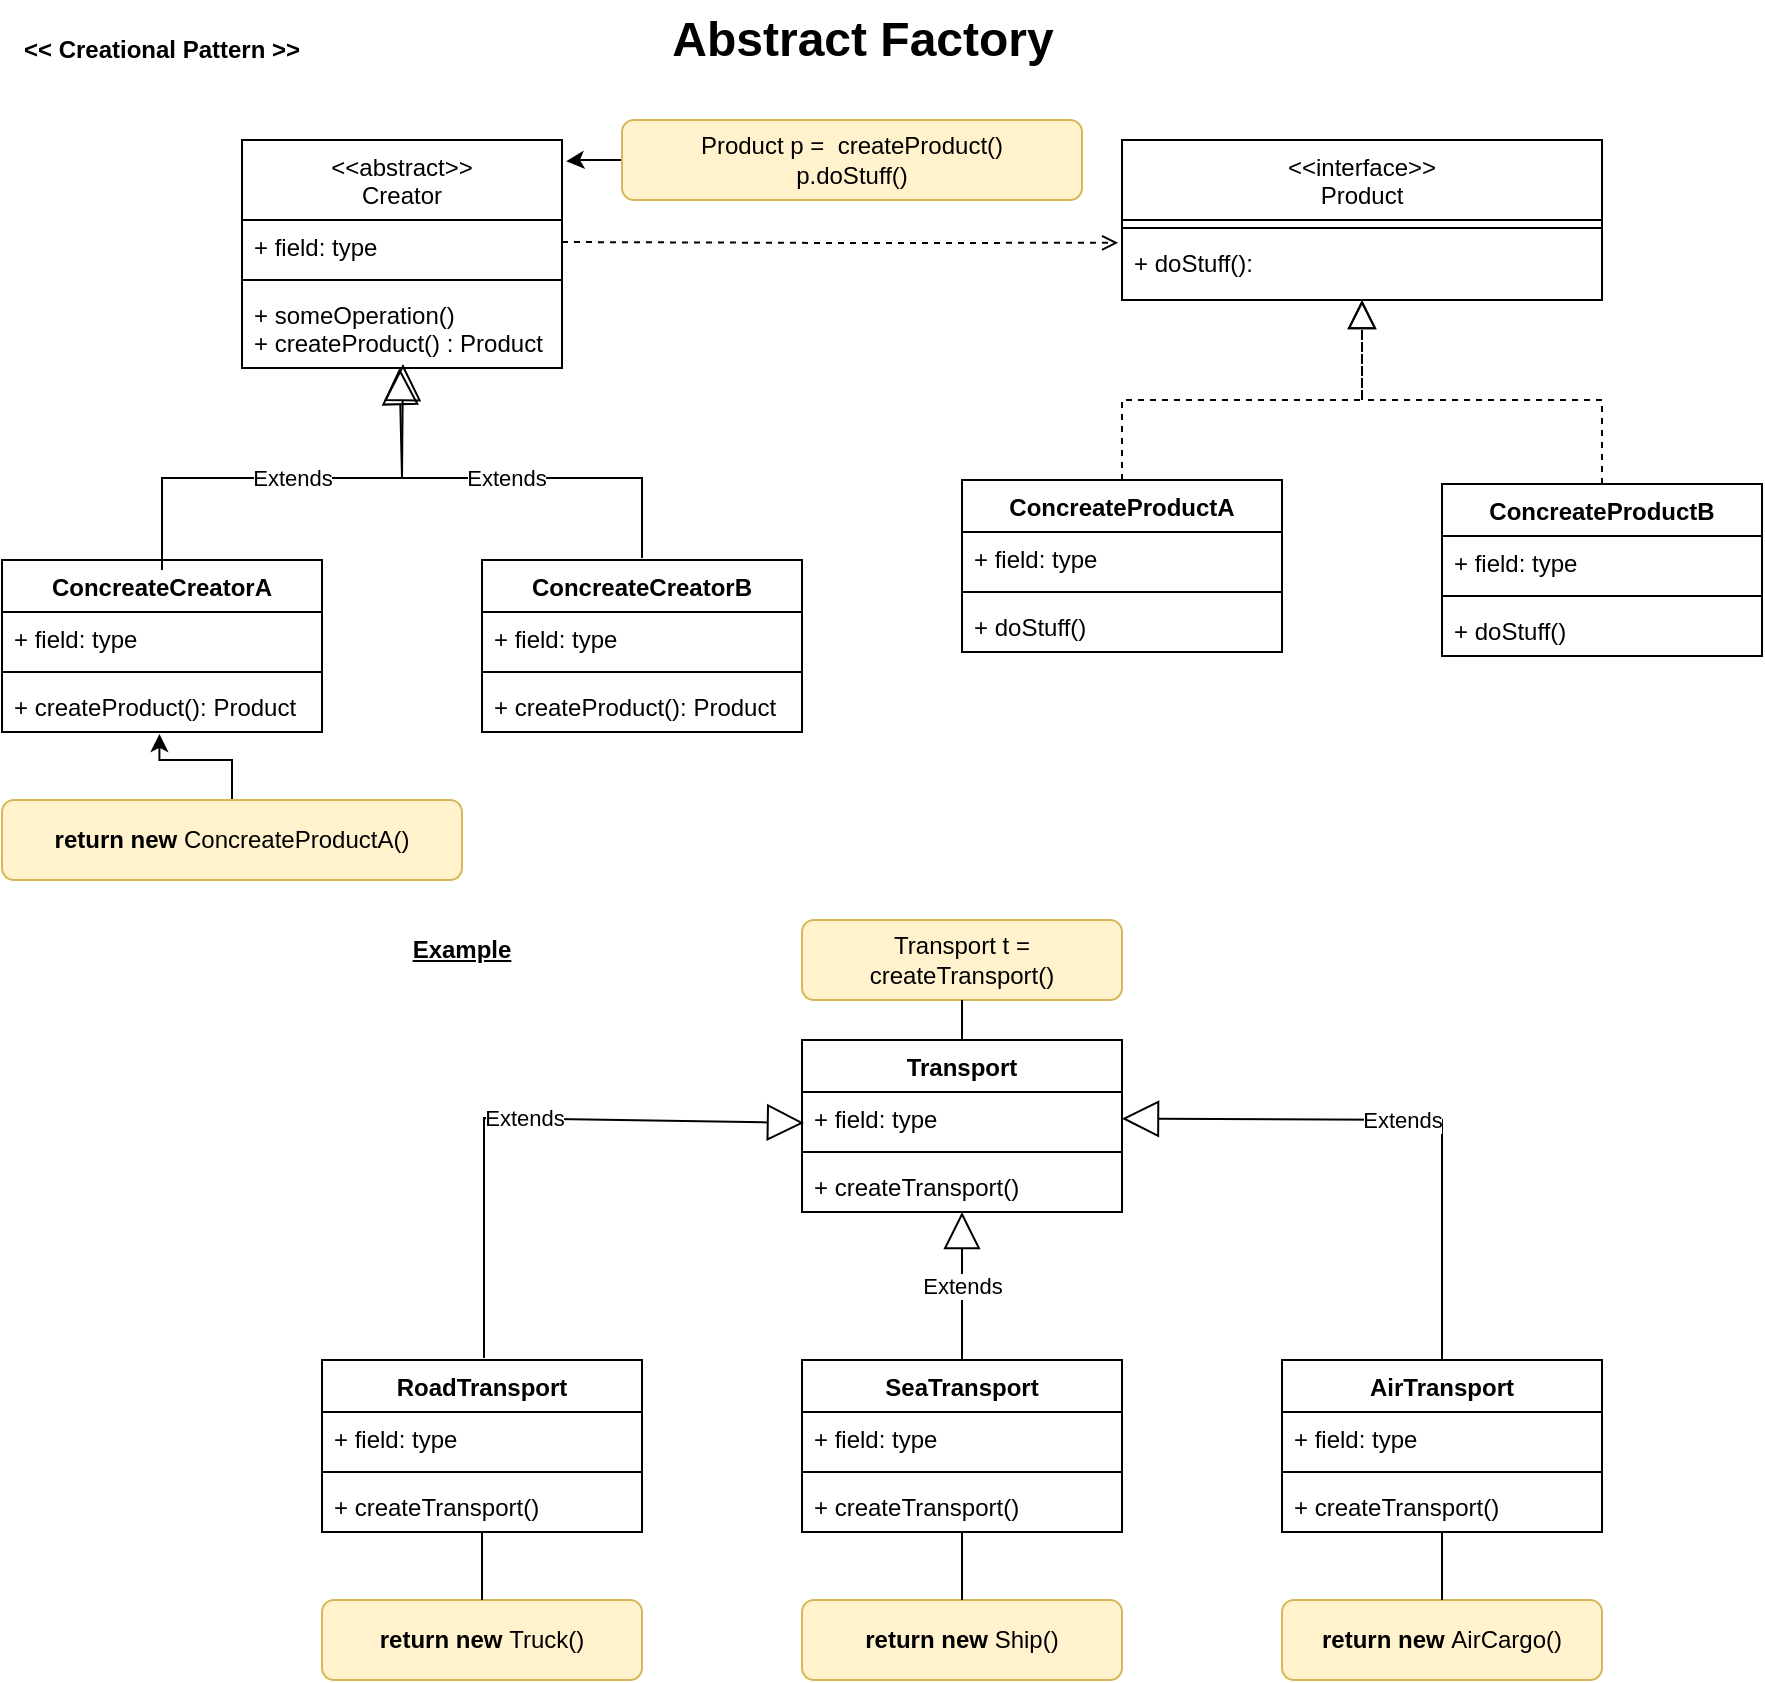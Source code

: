 <mxfile compressed="true" version="20.2.5" type="github"><diagram id="C5RBs43oDa-KdzZeNtuy" name="Page-1"><mxGraphModel dx="1038" dy="571" grid="1" gridSize="10" guides="1" tooltips="1" connect="1" arrows="1" fold="1" page="1" pageScale="1" pageWidth="827" pageHeight="1169" math="0" shadow="0"><root><object label="" doStuff="" id="WIyWlLk6GJQsqaUBKTNV-0"><mxCell/></object><mxCell id="WIyWlLk6GJQsqaUBKTNV-1" parent="WIyWlLk6GJQsqaUBKTNV-0"/><mxCell id="YsifBy8PywC1y6vnwY9C-1" value="&lt;&lt;abstract&gt;&gt;&#10;Creator" style="swimlane;fontStyle=0;align=center;verticalAlign=top;childLayout=stackLayout;horizontal=1;startSize=40;horizontalStack=0;resizeParent=1;resizeParentMax=0;resizeLast=0;collapsible=1;marginBottom=0;" parent="WIyWlLk6GJQsqaUBKTNV-1" vertex="1"><mxGeometry x="160" y="70" width="160" height="114" as="geometry"/></mxCell><mxCell id="YsifBy8PywC1y6vnwY9C-2" value="+ field: type" style="text;strokeColor=none;fillColor=none;align=left;verticalAlign=top;spacingLeft=4;spacingRight=4;overflow=hidden;rotatable=0;points=[[0,0.5],[1,0.5]];portConstraint=eastwest;" parent="YsifBy8PywC1y6vnwY9C-1" vertex="1"><mxGeometry y="40" width="160" height="26" as="geometry"/></mxCell><mxCell id="YsifBy8PywC1y6vnwY9C-3" value="" style="line;strokeWidth=1;fillColor=none;align=left;verticalAlign=middle;spacingTop=-1;spacingLeft=3;spacingRight=3;rotatable=0;labelPosition=right;points=[];portConstraint=eastwest;" parent="YsifBy8PywC1y6vnwY9C-1" vertex="1"><mxGeometry y="66" width="160" height="8" as="geometry"/></mxCell><mxCell id="YsifBy8PywC1y6vnwY9C-4" value="+ someOperation()&#10;+ createProduct() : Product" style="text;strokeColor=none;fillColor=none;align=left;verticalAlign=top;spacingLeft=4;spacingRight=4;overflow=hidden;rotatable=0;points=[[0,0.5],[1,0.5]];portConstraint=eastwest;" parent="YsifBy8PywC1y6vnwY9C-1" vertex="1"><mxGeometry y="74" width="160" height="40" as="geometry"/></mxCell><mxCell id="YsifBy8PywC1y6vnwY9C-5" value="ConcreateCreatorA" style="swimlane;fontStyle=1;align=center;verticalAlign=top;childLayout=stackLayout;horizontal=1;startSize=26;horizontalStack=0;resizeParent=1;resizeParentMax=0;resizeLast=0;collapsible=1;marginBottom=0;" parent="WIyWlLk6GJQsqaUBKTNV-1" vertex="1"><mxGeometry x="40" y="280" width="160" height="86" as="geometry"/></mxCell><mxCell id="YsifBy8PywC1y6vnwY9C-6" value="+ field: type" style="text;strokeColor=none;fillColor=none;align=left;verticalAlign=top;spacingLeft=4;spacingRight=4;overflow=hidden;rotatable=0;points=[[0,0.5],[1,0.5]];portConstraint=eastwest;" parent="YsifBy8PywC1y6vnwY9C-5" vertex="1"><mxGeometry y="26" width="160" height="26" as="geometry"/></mxCell><mxCell id="YsifBy8PywC1y6vnwY9C-7" value="" style="line;strokeWidth=1;fillColor=none;align=left;verticalAlign=middle;spacingTop=-1;spacingLeft=3;spacingRight=3;rotatable=0;labelPosition=right;points=[];portConstraint=eastwest;" parent="YsifBy8PywC1y6vnwY9C-5" vertex="1"><mxGeometry y="52" width="160" height="8" as="geometry"/></mxCell><mxCell id="YsifBy8PywC1y6vnwY9C-8" value="+ createProduct(): Product" style="text;strokeColor=none;fillColor=none;align=left;verticalAlign=top;spacingLeft=4;spacingRight=4;overflow=hidden;rotatable=0;points=[[0,0.5],[1,0.5]];portConstraint=eastwest;" parent="YsifBy8PywC1y6vnwY9C-5" vertex="1"><mxGeometry y="60" width="160" height="26" as="geometry"/></mxCell><mxCell id="YsifBy8PywC1y6vnwY9C-9" value="ConcreateCreatorB" style="swimlane;fontStyle=1;align=center;verticalAlign=top;childLayout=stackLayout;horizontal=1;startSize=26;horizontalStack=0;resizeParent=1;resizeParentMax=0;resizeLast=0;collapsible=1;marginBottom=0;" parent="WIyWlLk6GJQsqaUBKTNV-1" vertex="1"><mxGeometry x="280" y="280" width="160" height="86" as="geometry"/></mxCell><mxCell id="YsifBy8PywC1y6vnwY9C-10" value="+ field: type" style="text;strokeColor=none;fillColor=none;align=left;verticalAlign=top;spacingLeft=4;spacingRight=4;overflow=hidden;rotatable=0;points=[[0,0.5],[1,0.5]];portConstraint=eastwest;" parent="YsifBy8PywC1y6vnwY9C-9" vertex="1"><mxGeometry y="26" width="160" height="26" as="geometry"/></mxCell><mxCell id="YsifBy8PywC1y6vnwY9C-11" value="" style="line;strokeWidth=1;fillColor=none;align=left;verticalAlign=middle;spacingTop=-1;spacingLeft=3;spacingRight=3;rotatable=0;labelPosition=right;points=[];portConstraint=eastwest;" parent="YsifBy8PywC1y6vnwY9C-9" vertex="1"><mxGeometry y="52" width="160" height="8" as="geometry"/></mxCell><mxCell id="YsifBy8PywC1y6vnwY9C-12" value="+ createProduct(): Product" style="text;strokeColor=none;fillColor=none;align=left;verticalAlign=top;spacingLeft=4;spacingRight=4;overflow=hidden;rotatable=0;points=[[0,0.5],[1,0.5]];portConstraint=eastwest;" parent="YsifBy8PywC1y6vnwY9C-9" vertex="1"><mxGeometry y="60" width="160" height="26" as="geometry"/></mxCell><mxCell id="YsifBy8PywC1y6vnwY9C-13" value="Abstract Factory" style="text;strokeColor=none;fillColor=none;html=1;fontSize=24;fontStyle=1;verticalAlign=middle;align=center;" parent="WIyWlLk6GJQsqaUBKTNV-1" vertex="1"><mxGeometry x="370" width="200" height="40" as="geometry"/></mxCell><mxCell id="YsifBy8PywC1y6vnwY9C-14" value="ConcreateProductA" style="swimlane;fontStyle=1;align=center;verticalAlign=top;childLayout=stackLayout;horizontal=1;startSize=26;horizontalStack=0;resizeParent=1;resizeParentMax=0;resizeLast=0;collapsible=1;marginBottom=0;" parent="WIyWlLk6GJQsqaUBKTNV-1" vertex="1"><mxGeometry x="520" y="240" width="160" height="86" as="geometry"/></mxCell><mxCell id="YsifBy8PywC1y6vnwY9C-15" value="+ field: type" style="text;strokeColor=none;fillColor=none;align=left;verticalAlign=top;spacingLeft=4;spacingRight=4;overflow=hidden;rotatable=0;points=[[0,0.5],[1,0.5]];portConstraint=eastwest;" parent="YsifBy8PywC1y6vnwY9C-14" vertex="1"><mxGeometry y="26" width="160" height="26" as="geometry"/></mxCell><mxCell id="YsifBy8PywC1y6vnwY9C-16" value="" style="line;strokeWidth=1;fillColor=none;align=left;verticalAlign=middle;spacingTop=-1;spacingLeft=3;spacingRight=3;rotatable=0;labelPosition=right;points=[];portConstraint=eastwest;" parent="YsifBy8PywC1y6vnwY9C-14" vertex="1"><mxGeometry y="52" width="160" height="8" as="geometry"/></mxCell><mxCell id="YsifBy8PywC1y6vnwY9C-17" value="+ doStuff()" style="text;strokeColor=none;fillColor=none;align=left;verticalAlign=top;spacingLeft=4;spacingRight=4;overflow=hidden;rotatable=0;points=[[0,0.5],[1,0.5]];portConstraint=eastwest;" parent="YsifBy8PywC1y6vnwY9C-14" vertex="1"><mxGeometry y="60" width="160" height="26" as="geometry"/></mxCell><mxCell id="YsifBy8PywC1y6vnwY9C-18" value="ConcreateProductB" style="swimlane;fontStyle=1;align=center;verticalAlign=top;childLayout=stackLayout;horizontal=1;startSize=26;horizontalStack=0;resizeParent=1;resizeParentMax=0;resizeLast=0;collapsible=1;marginBottom=0;" parent="WIyWlLk6GJQsqaUBKTNV-1" vertex="1"><mxGeometry x="760" y="242" width="160" height="86" as="geometry"/></mxCell><mxCell id="YsifBy8PywC1y6vnwY9C-19" value="+ field: type" style="text;strokeColor=none;fillColor=none;align=left;verticalAlign=top;spacingLeft=4;spacingRight=4;overflow=hidden;rotatable=0;points=[[0,0.5],[1,0.5]];portConstraint=eastwest;" parent="YsifBy8PywC1y6vnwY9C-18" vertex="1"><mxGeometry y="26" width="160" height="26" as="geometry"/></mxCell><mxCell id="YsifBy8PywC1y6vnwY9C-20" value="" style="line;strokeWidth=1;fillColor=none;align=left;verticalAlign=middle;spacingTop=-1;spacingLeft=3;spacingRight=3;rotatable=0;labelPosition=right;points=[];portConstraint=eastwest;" parent="YsifBy8PywC1y6vnwY9C-18" vertex="1"><mxGeometry y="52" width="160" height="8" as="geometry"/></mxCell><mxCell id="YsifBy8PywC1y6vnwY9C-21" value="+ doStuff()" style="text;strokeColor=none;fillColor=none;align=left;verticalAlign=top;spacingLeft=4;spacingRight=4;overflow=hidden;rotatable=0;points=[[0,0.5],[1,0.5]];portConstraint=eastwest;" parent="YsifBy8PywC1y6vnwY9C-18" vertex="1"><mxGeometry y="60" width="160" height="26" as="geometry"/></mxCell><mxCell id="YsifBy8PywC1y6vnwY9C-22" value="&lt;&lt;interface&gt;&gt;&#10;Product" style="swimlane;fontStyle=0;align=center;verticalAlign=top;childLayout=stackLayout;horizontal=1;startSize=40;horizontalStack=0;resizeParent=1;resizeParentMax=0;resizeLast=0;collapsible=1;marginBottom=0;" parent="WIyWlLk6GJQsqaUBKTNV-1" vertex="1"><mxGeometry x="600" y="70" width="240" height="80" as="geometry"/></mxCell><mxCell id="YsifBy8PywC1y6vnwY9C-24" value="" style="line;strokeWidth=1;fillColor=none;align=left;verticalAlign=middle;spacingTop=-1;spacingLeft=3;spacingRight=3;rotatable=0;labelPosition=right;points=[];portConstraint=eastwest;" parent="YsifBy8PywC1y6vnwY9C-22" vertex="1"><mxGeometry y="40" width="240" height="8" as="geometry"/></mxCell><mxCell id="YsifBy8PywC1y6vnwY9C-25" value="+ doStuff(): " style="text;strokeColor=none;fillColor=none;align=left;verticalAlign=top;spacingLeft=4;spacingRight=4;overflow=hidden;rotatable=0;points=[[0,0.5],[1,0.5]];portConstraint=eastwest;" parent="YsifBy8PywC1y6vnwY9C-22" vertex="1"><mxGeometry y="48" width="240" height="32" as="geometry"/></mxCell><mxCell id="YsifBy8PywC1y6vnwY9C-26" value="" style="endArrow=block;dashed=1;endFill=0;endSize=12;html=1;rounded=0;exitX=0.5;exitY=0;exitDx=0;exitDy=0;" parent="WIyWlLk6GJQsqaUBKTNV-1" source="YsifBy8PywC1y6vnwY9C-14" edge="1"><mxGeometry width="160" relative="1" as="geometry"><mxPoint x="580" y="210" as="sourcePoint"/><mxPoint x="720" y="150" as="targetPoint"/><Array as="points"><mxPoint x="600" y="200"/><mxPoint x="720" y="200"/></Array></mxGeometry></mxCell><mxCell id="YsifBy8PywC1y6vnwY9C-27" value="" style="endArrow=block;dashed=1;endFill=0;endSize=12;html=1;rounded=0;exitX=0.5;exitY=0;exitDx=0;exitDy=0;" parent="WIyWlLk6GJQsqaUBKTNV-1" source="YsifBy8PywC1y6vnwY9C-18" edge="1"><mxGeometry width="160" relative="1" as="geometry"><mxPoint x="610" y="250" as="sourcePoint"/><mxPoint x="720" y="150" as="targetPoint"/><Array as="points"><mxPoint x="840" y="200"/><mxPoint x="800" y="200"/><mxPoint x="720" y="200"/></Array></mxGeometry></mxCell><mxCell id="YsifBy8PywC1y6vnwY9C-36" style="edgeStyle=orthogonalEdgeStyle;rounded=0;orthogonalLoop=1;jettySize=auto;html=1;entryX=0.492;entryY=1.038;entryDx=0;entryDy=0;entryPerimeter=0;" parent="WIyWlLk6GJQsqaUBKTNV-1" source="YsifBy8PywC1y6vnwY9C-28" target="YsifBy8PywC1y6vnwY9C-8" edge="1"><mxGeometry relative="1" as="geometry"/></mxCell><mxCell id="YsifBy8PywC1y6vnwY9C-28" value="&lt;b&gt;return new &lt;/b&gt;ConcreateProductA()" style="text;html=1;align=center;verticalAlign=middle;whiteSpace=wrap;rounded=1;sketch=0;shadow=0;fillColor=#fff2cc;strokeColor=#d6b656;" parent="WIyWlLk6GJQsqaUBKTNV-1" vertex="1"><mxGeometry x="40" y="400" width="230" height="40" as="geometry"/></mxCell><mxCell id="YsifBy8PywC1y6vnwY9C-29" value="&amp;lt;&amp;lt; Creational Pattern &amp;gt;&amp;gt;" style="text;html=1;strokeColor=none;fillColor=none;align=center;verticalAlign=middle;whiteSpace=wrap;rounded=0;fontStyle=1" parent="WIyWlLk6GJQsqaUBKTNV-1" vertex="1"><mxGeometry x="40" y="10" width="160" height="30" as="geometry"/></mxCell><mxCell id="YsifBy8PywC1y6vnwY9C-30" value="Extends" style="endArrow=block;endSize=16;endFill=0;html=1;rounded=0;exitX=0.5;exitY=0;exitDx=0;exitDy=0;entryX=0.492;entryY=0.975;entryDx=0;entryDy=0;entryPerimeter=0;" parent="WIyWlLk6GJQsqaUBKTNV-1" edge="1"><mxGeometry width="160" relative="1" as="geometry"><mxPoint x="120" y="285" as="sourcePoint"/><mxPoint x="238.72" y="184" as="targetPoint"/><Array as="points"><mxPoint x="120" y="239"/><mxPoint x="240" y="239"/></Array></mxGeometry></mxCell><mxCell id="YsifBy8PywC1y6vnwY9C-34" value="Extends" style="endArrow=block;endSize=16;endFill=0;html=1;rounded=0;entryX=0.503;entryY=0.975;entryDx=0;entryDy=0;entryPerimeter=0;exitX=0.5;exitY=0;exitDx=0;exitDy=0;" parent="WIyWlLk6GJQsqaUBKTNV-1" edge="1"><mxGeometry width="160" relative="1" as="geometry"><mxPoint x="360" y="279" as="sourcePoint"/><mxPoint x="240.48" y="182" as="targetPoint"/><Array as="points"><mxPoint x="360" y="239"/><mxPoint x="240" y="239"/></Array></mxGeometry></mxCell><mxCell id="YsifBy8PywC1y6vnwY9C-42" style="edgeStyle=orthogonalEdgeStyle;rounded=0;orthogonalLoop=1;jettySize=auto;html=1;entryX=1.013;entryY=0.093;entryDx=0;entryDy=0;entryPerimeter=0;" parent="WIyWlLk6GJQsqaUBKTNV-1" source="YsifBy8PywC1y6vnwY9C-37" target="YsifBy8PywC1y6vnwY9C-1" edge="1"><mxGeometry relative="1" as="geometry"><Array as="points"><mxPoint x="465" y="80"/><mxPoint x="330" y="80"/><mxPoint x="330" y="81"/></Array></mxGeometry></mxCell><mxCell id="YsifBy8PywC1y6vnwY9C-37" value="Product p =&amp;nbsp;&amp;nbsp;createProduct()&lt;br&gt;p.doStuff()" style="text;html=1;align=center;verticalAlign=middle;whiteSpace=wrap;rounded=1;sketch=0;shadow=0;fillColor=#fff2cc;strokeColor=#d6b656;" parent="WIyWlLk6GJQsqaUBKTNV-1" vertex="1"><mxGeometry x="350" y="60" width="230" height="40" as="geometry"/></mxCell><mxCell id="YsifBy8PywC1y6vnwY9C-43" value="Transport" style="swimlane;fontStyle=1;align=center;verticalAlign=top;childLayout=stackLayout;horizontal=1;startSize=26;horizontalStack=0;resizeParent=1;resizeParentMax=0;resizeLast=0;collapsible=1;marginBottom=0;rounded=0;shadow=0;sketch=0;strokeColor=default;fillColor=default;swimlaneLine=1;" parent="WIyWlLk6GJQsqaUBKTNV-1" vertex="1"><mxGeometry x="440" y="520" width="160" height="86" as="geometry"/></mxCell><mxCell id="YsifBy8PywC1y6vnwY9C-44" value="+ field: type" style="text;strokeColor=none;fillColor=none;align=left;verticalAlign=top;spacingLeft=4;spacingRight=4;overflow=hidden;rotatable=0;points=[[0,0.5],[1,0.5]];portConstraint=eastwest;rounded=1;shadow=0;sketch=0;" parent="YsifBy8PywC1y6vnwY9C-43" vertex="1"><mxGeometry y="26" width="160" height="26" as="geometry"/></mxCell><mxCell id="YsifBy8PywC1y6vnwY9C-45" value="" style="line;strokeWidth=1;fillColor=none;align=left;verticalAlign=middle;spacingTop=-1;spacingLeft=3;spacingRight=3;rotatable=0;labelPosition=right;points=[];portConstraint=eastwest;rounded=1;shadow=0;sketch=0;" parent="YsifBy8PywC1y6vnwY9C-43" vertex="1"><mxGeometry y="52" width="160" height="8" as="geometry"/></mxCell><mxCell id="YsifBy8PywC1y6vnwY9C-46" value="+ createTransport()" style="text;strokeColor=none;fillColor=none;align=left;verticalAlign=top;spacingLeft=4;spacingRight=4;overflow=hidden;rotatable=0;points=[[0,0.5],[1,0.5]];portConstraint=eastwest;rounded=1;shadow=0;sketch=0;" parent="YsifBy8PywC1y6vnwY9C-43" vertex="1"><mxGeometry y="60" width="160" height="26" as="geometry"/></mxCell><mxCell id="YsifBy8PywC1y6vnwY9C-47" value="&lt;u&gt;Example&lt;/u&gt;" style="text;html=1;strokeColor=none;fillColor=none;align=center;verticalAlign=middle;whiteSpace=wrap;rounded=0;shadow=0;sketch=0;fontStyle=1" parent="WIyWlLk6GJQsqaUBKTNV-1" vertex="1"><mxGeometry x="240" y="460" width="60" height="30" as="geometry"/></mxCell><mxCell id="YsifBy8PywC1y6vnwY9C-49" value="RoadTransport" style="swimlane;fontStyle=1;align=center;verticalAlign=top;childLayout=stackLayout;horizontal=1;startSize=26;horizontalStack=0;resizeParent=1;resizeParentMax=0;resizeLast=0;collapsible=1;marginBottom=0;rounded=0;shadow=0;sketch=0;strokeColor=default;fillColor=default;swimlaneLine=1;" parent="WIyWlLk6GJQsqaUBKTNV-1" vertex="1"><mxGeometry x="200" y="680" width="160" height="86" as="geometry"/></mxCell><mxCell id="YsifBy8PywC1y6vnwY9C-50" value="+ field: type" style="text;strokeColor=none;fillColor=none;align=left;verticalAlign=top;spacingLeft=4;spacingRight=4;overflow=hidden;rotatable=0;points=[[0,0.5],[1,0.5]];portConstraint=eastwest;rounded=1;shadow=0;sketch=0;" parent="YsifBy8PywC1y6vnwY9C-49" vertex="1"><mxGeometry y="26" width="160" height="26" as="geometry"/></mxCell><mxCell id="YsifBy8PywC1y6vnwY9C-51" value="" style="line;strokeWidth=1;fillColor=none;align=left;verticalAlign=middle;spacingTop=-1;spacingLeft=3;spacingRight=3;rotatable=0;labelPosition=right;points=[];portConstraint=eastwest;rounded=1;shadow=0;sketch=0;" parent="YsifBy8PywC1y6vnwY9C-49" vertex="1"><mxGeometry y="52" width="160" height="8" as="geometry"/></mxCell><mxCell id="YsifBy8PywC1y6vnwY9C-52" value="+ createTransport()" style="text;strokeColor=none;fillColor=none;align=left;verticalAlign=top;spacingLeft=4;spacingRight=4;overflow=hidden;rotatable=0;points=[[0,0.5],[1,0.5]];portConstraint=eastwest;rounded=1;shadow=0;sketch=0;" parent="YsifBy8PywC1y6vnwY9C-49" vertex="1"><mxGeometry y="60" width="160" height="26" as="geometry"/></mxCell><mxCell id="YsifBy8PywC1y6vnwY9C-53" value="SeaTransport" style="swimlane;fontStyle=1;align=center;verticalAlign=top;childLayout=stackLayout;horizontal=1;startSize=26;horizontalStack=0;resizeParent=1;resizeParentMax=0;resizeLast=0;collapsible=1;marginBottom=0;rounded=0;shadow=0;sketch=0;strokeColor=default;fillColor=default;swimlaneLine=1;" parent="WIyWlLk6GJQsqaUBKTNV-1" vertex="1"><mxGeometry x="440" y="680" width="160" height="86" as="geometry"/></mxCell><mxCell id="YsifBy8PywC1y6vnwY9C-71" value="Extends" style="endArrow=block;endSize=16;endFill=0;html=1;rounded=0;" parent="YsifBy8PywC1y6vnwY9C-53" target="YsifBy8PywC1y6vnwY9C-46" edge="1"><mxGeometry width="160" relative="1" as="geometry"><mxPoint x="80" as="sourcePoint"/><mxPoint x="240" as="targetPoint"/></mxGeometry></mxCell><mxCell id="YsifBy8PywC1y6vnwY9C-54" value="+ field: type" style="text;strokeColor=none;fillColor=none;align=left;verticalAlign=top;spacingLeft=4;spacingRight=4;overflow=hidden;rotatable=0;points=[[0,0.5],[1,0.5]];portConstraint=eastwest;rounded=1;shadow=0;sketch=0;" parent="YsifBy8PywC1y6vnwY9C-53" vertex="1"><mxGeometry y="26" width="160" height="26" as="geometry"/></mxCell><mxCell id="YsifBy8PywC1y6vnwY9C-55" value="" style="line;strokeWidth=1;fillColor=none;align=left;verticalAlign=middle;spacingTop=-1;spacingLeft=3;spacingRight=3;rotatable=0;labelPosition=right;points=[];portConstraint=eastwest;rounded=1;shadow=0;sketch=0;" parent="YsifBy8PywC1y6vnwY9C-53" vertex="1"><mxGeometry y="52" width="160" height="8" as="geometry"/></mxCell><mxCell id="YsifBy8PywC1y6vnwY9C-56" value="+ createTransport()" style="text;strokeColor=none;fillColor=none;align=left;verticalAlign=top;spacingLeft=4;spacingRight=4;overflow=hidden;rotatable=0;points=[[0,0.5],[1,0.5]];portConstraint=eastwest;rounded=1;shadow=0;sketch=0;" parent="YsifBy8PywC1y6vnwY9C-53" vertex="1"><mxGeometry y="60" width="160" height="26" as="geometry"/></mxCell><mxCell id="YsifBy8PywC1y6vnwY9C-57" value="AirTransport" style="swimlane;fontStyle=1;align=center;verticalAlign=top;childLayout=stackLayout;horizontal=1;startSize=26;horizontalStack=0;resizeParent=1;resizeParentMax=0;resizeLast=0;collapsible=1;marginBottom=0;rounded=0;shadow=0;sketch=0;strokeColor=default;fillColor=default;swimlaneLine=1;" parent="WIyWlLk6GJQsqaUBKTNV-1" vertex="1"><mxGeometry x="680" y="680" width="160" height="86" as="geometry"/></mxCell><mxCell id="YsifBy8PywC1y6vnwY9C-58" value="+ field: type" style="text;strokeColor=none;fillColor=none;align=left;verticalAlign=top;spacingLeft=4;spacingRight=4;overflow=hidden;rotatable=0;points=[[0,0.5],[1,0.5]];portConstraint=eastwest;rounded=1;shadow=0;sketch=0;" parent="YsifBy8PywC1y6vnwY9C-57" vertex="1"><mxGeometry y="26" width="160" height="26" as="geometry"/></mxCell><mxCell id="YsifBy8PywC1y6vnwY9C-59" value="" style="line;strokeWidth=1;fillColor=none;align=left;verticalAlign=middle;spacingTop=-1;spacingLeft=3;spacingRight=3;rotatable=0;labelPosition=right;points=[];portConstraint=eastwest;rounded=1;shadow=0;sketch=0;" parent="YsifBy8PywC1y6vnwY9C-57" vertex="1"><mxGeometry y="52" width="160" height="8" as="geometry"/></mxCell><mxCell id="YsifBy8PywC1y6vnwY9C-60" value="+ createTransport()" style="text;strokeColor=none;fillColor=none;align=left;verticalAlign=top;spacingLeft=4;spacingRight=4;overflow=hidden;rotatable=0;points=[[0,0.5],[1,0.5]];portConstraint=eastwest;rounded=1;shadow=0;sketch=0;" parent="YsifBy8PywC1y6vnwY9C-57" vertex="1"><mxGeometry y="60" width="160" height="26" as="geometry"/></mxCell><mxCell id="YsifBy8PywC1y6vnwY9C-61" value="&lt;b&gt;return new &lt;/b&gt;Truck()" style="text;html=1;align=center;verticalAlign=middle;whiteSpace=wrap;rounded=1;sketch=0;shadow=0;fillColor=#fff2cc;strokeColor=#d6b656;" parent="WIyWlLk6GJQsqaUBKTNV-1" vertex="1"><mxGeometry x="200" y="800" width="160" height="40" as="geometry"/></mxCell><mxCell id="YsifBy8PywC1y6vnwY9C-62" value="" style="endArrow=none;html=1;rounded=0;exitX=0.5;exitY=0;exitDx=0;exitDy=0;" parent="WIyWlLk6GJQsqaUBKTNV-1" source="YsifBy8PywC1y6vnwY9C-61" target="YsifBy8PywC1y6vnwY9C-52" edge="1"><mxGeometry width="50" height="50" relative="1" as="geometry"><mxPoint x="270" y="820" as="sourcePoint"/><mxPoint x="320" y="770" as="targetPoint"/></mxGeometry></mxCell><mxCell id="YsifBy8PywC1y6vnwY9C-65" value="&lt;b&gt;return new &lt;/b&gt;Ship()" style="text;html=1;align=center;verticalAlign=middle;whiteSpace=wrap;rounded=1;sketch=0;shadow=0;fillColor=#fff2cc;strokeColor=#d6b656;" parent="WIyWlLk6GJQsqaUBKTNV-1" vertex="1"><mxGeometry x="440" y="800" width="160" height="40" as="geometry"/></mxCell><mxCell id="YsifBy8PywC1y6vnwY9C-66" value="" style="endArrow=none;html=1;rounded=0;exitX=0.5;exitY=0;exitDx=0;exitDy=0;" parent="WIyWlLk6GJQsqaUBKTNV-1" source="YsifBy8PywC1y6vnwY9C-65" target="YsifBy8PywC1y6vnwY9C-56" edge="1"><mxGeometry width="50" height="50" relative="1" as="geometry"><mxPoint x="280" y="830" as="sourcePoint"/><mxPoint x="520" y="770" as="targetPoint"/></mxGeometry></mxCell><mxCell id="YsifBy8PywC1y6vnwY9C-67" value="&lt;b&gt;return new &lt;/b&gt;AirCargo()" style="text;html=1;align=center;verticalAlign=middle;whiteSpace=wrap;rounded=1;sketch=0;shadow=0;fillColor=#fff2cc;strokeColor=#d6b656;" parent="WIyWlLk6GJQsqaUBKTNV-1" vertex="1"><mxGeometry x="680" y="800" width="160" height="40" as="geometry"/></mxCell><mxCell id="YsifBy8PywC1y6vnwY9C-68" value="" style="endArrow=none;html=1;rounded=0;exitX=0.5;exitY=0;exitDx=0;exitDy=0;" parent="WIyWlLk6GJQsqaUBKTNV-1" source="YsifBy8PywC1y6vnwY9C-67" edge="1"><mxGeometry width="50" height="50" relative="1" as="geometry"><mxPoint x="750" y="820" as="sourcePoint"/><mxPoint x="760" y="766" as="targetPoint"/></mxGeometry></mxCell><mxCell id="YsifBy8PywC1y6vnwY9C-69" value="Extends" style="endArrow=block;endSize=16;endFill=0;html=1;rounded=0;exitX=0.5;exitY=0;exitDx=0;exitDy=0;" parent="WIyWlLk6GJQsqaUBKTNV-1" edge="1"><mxGeometry width="160" relative="1" as="geometry"><mxPoint x="281" y="679" as="sourcePoint"/><mxPoint x="441" y="561.5" as="targetPoint"/><Array as="points"><mxPoint x="281" y="559"/></Array></mxGeometry></mxCell><mxCell id="YsifBy8PywC1y6vnwY9C-70" value="Extends" style="endArrow=block;endSize=16;endFill=0;html=1;rounded=0;exitX=0.5;exitY=0;exitDx=0;exitDy=0;" parent="WIyWlLk6GJQsqaUBKTNV-1" source="YsifBy8PywC1y6vnwY9C-57" target="YsifBy8PywC1y6vnwY9C-44" edge="1"><mxGeometry width="160" relative="1" as="geometry"><mxPoint x="290" y="690" as="sourcePoint"/><mxPoint x="450" y="572.5" as="targetPoint"/><Array as="points"><mxPoint x="760" y="560"/></Array></mxGeometry></mxCell><mxCell id="YsifBy8PywC1y6vnwY9C-72" value="Transport t = createTransport()" style="text;html=1;align=center;verticalAlign=middle;whiteSpace=wrap;rounded=1;sketch=0;shadow=0;fillColor=#fff2cc;strokeColor=#d6b656;" parent="WIyWlLk6GJQsqaUBKTNV-1" vertex="1"><mxGeometry x="440" y="460" width="160" height="40" as="geometry"/></mxCell><mxCell id="YsifBy8PywC1y6vnwY9C-73" value="" style="endArrow=none;html=1;rounded=0;exitX=0.5;exitY=0;exitDx=0;exitDy=0;entryX=0.5;entryY=1;entryDx=0;entryDy=0;" parent="WIyWlLk6GJQsqaUBKTNV-1" source="YsifBy8PywC1y6vnwY9C-43" target="YsifBy8PywC1y6vnwY9C-72" edge="1"><mxGeometry width="50" height="50" relative="1" as="geometry"><mxPoint x="290" y="810" as="sourcePoint"/><mxPoint x="290" y="776" as="targetPoint"/></mxGeometry></mxCell><mxCell id="YsifBy8PywC1y6vnwY9C-74" style="edgeStyle=orthogonalEdgeStyle;rounded=0;orthogonalLoop=1;jettySize=auto;html=1;dashed=1;endArrow=open;endFill=0;entryX=-0.008;entryY=0.106;entryDx=0;entryDy=0;entryPerimeter=0;" parent="WIyWlLk6GJQsqaUBKTNV-1" target="YsifBy8PywC1y6vnwY9C-25" edge="1"><mxGeometry relative="1" as="geometry"><mxPoint x="320" y="121" as="sourcePoint"/><mxPoint x="530" y="118" as="targetPoint"/></mxGeometry></mxCell></root></mxGraphModel></diagram></mxfile>